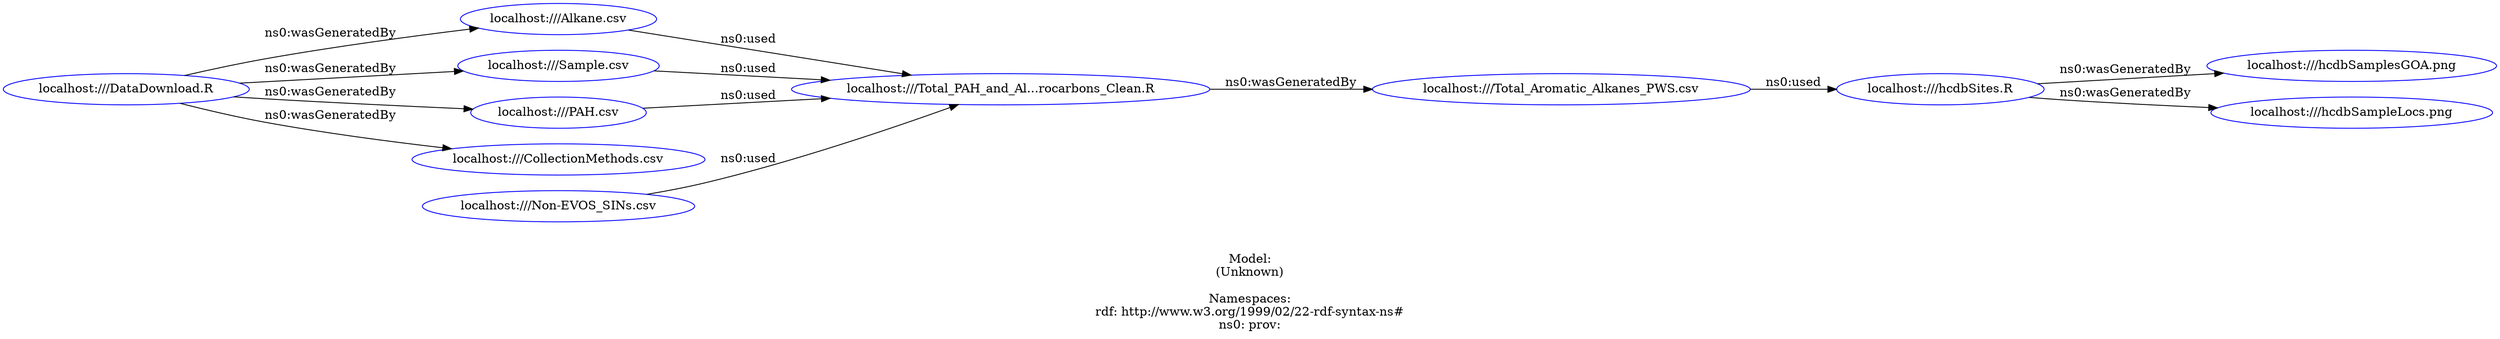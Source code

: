 digraph {
	rankdir = LR;
	charset="utf-8";

	"Rlocalhost:///Alkane.csv" -> "Rlocalhost:///Total_PAH_and_Al...rocarbons_Clean.R" [ label="ns0:used" ];
	"Rlocalhost:///DataDownload.R" -> "Rlocalhost:///Sample.csv" [ label="ns0:wasGeneratedBy" ];
	"Rlocalhost:///DataDownload.R" -> "Rlocalhost:///PAH.csv" [ label="ns0:wasGeneratedBy" ];
	"Rlocalhost:///DataDownload.R" -> "Rlocalhost:///CollectionMethods.csv" [ label="ns0:wasGeneratedBy" ];
	"Rlocalhost:///DataDownload.R" -> "Rlocalhost:///Alkane.csv" [ label="ns0:wasGeneratedBy" ];
	"Rlocalhost:///Sample.csv" -> "Rlocalhost:///Total_PAH_and_Al...rocarbons_Clean.R" [ label="ns0:used" ];
	"Rlocalhost:///Non-EVOS_SINs.csv" -> "Rlocalhost:///Total_PAH_and_Al...rocarbons_Clean.R" [ label="ns0:used" ];
	"Rlocalhost:///Total_Aromatic_Alkanes_PWS.csv" -> "Rlocalhost:///hcdbSites.R" [ label="ns0:used" ];
	"Rlocalhost:///hcdbSites.R" -> "Rlocalhost:///hcdbSamplesGOA.png" [ label="ns0:wasGeneratedBy" ];
	"Rlocalhost:///hcdbSites.R" -> "Rlocalhost:///hcdbSampleLocs.png" [ label="ns0:wasGeneratedBy" ];
	"Rlocalhost:///PAH.csv" -> "Rlocalhost:///Total_PAH_and_Al...rocarbons_Clean.R" [ label="ns0:used" ];
	"Rlocalhost:///Total_PAH_and_Al...rocarbons_Clean.R" -> "Rlocalhost:///Total_Aromatic_Alkanes_PWS.csv" [ label="ns0:wasGeneratedBy" ];

	// Resources
	"Rlocalhost:///Alkane.csv" [ label="localhost:///Alkane.csv", shape = ellipse, color = blue ];
	"Rlocalhost:///Total_PAH_and_Al...rocarbons_Clean.R" [ label="localhost:///Total_PAH_and_Al...rocarbons_Clean.R", shape = ellipse, color = blue ];
	"Rlocalhost:///DataDownload.R" [ label="localhost:///DataDownload.R", shape = ellipse, color = blue ];
	"Rlocalhost:///Sample.csv" [ label="localhost:///Sample.csv", shape = ellipse, color = blue ];
	"Rlocalhost:///PAH.csv" [ label="localhost:///PAH.csv", shape = ellipse, color = blue ];
	"Rlocalhost:///CollectionMethods.csv" [ label="localhost:///CollectionMethods.csv", shape = ellipse, color = blue ];
	"Rlocalhost:///Non-EVOS_SINs.csv" [ label="localhost:///Non-EVOS_SINs.csv", shape = ellipse, color = blue ];
	"Rlocalhost:///Total_Aromatic_Alkanes_PWS.csv" [ label="localhost:///Total_Aromatic_Alkanes_PWS.csv", shape = ellipse, color = blue ];
	"Rlocalhost:///hcdbSites.R" [ label="localhost:///hcdbSites.R", shape = ellipse, color = blue ];
	"Rlocalhost:///hcdbSamplesGOA.png" [ label="localhost:///hcdbSamplesGOA.png", shape = ellipse, color = blue ];
	"Rlocalhost:///hcdbSampleLocs.png" [ label="localhost:///hcdbSampleLocs.png", shape = ellipse, color = blue ];

	// Anonymous nodes

	// Literals

	label="\n\nModel:\n(Unknown)\n\nNamespaces:\nrdf: http://www.w3.org/1999/02/22-rdf-syntax-ns#\nns0: prov:\n";
}
